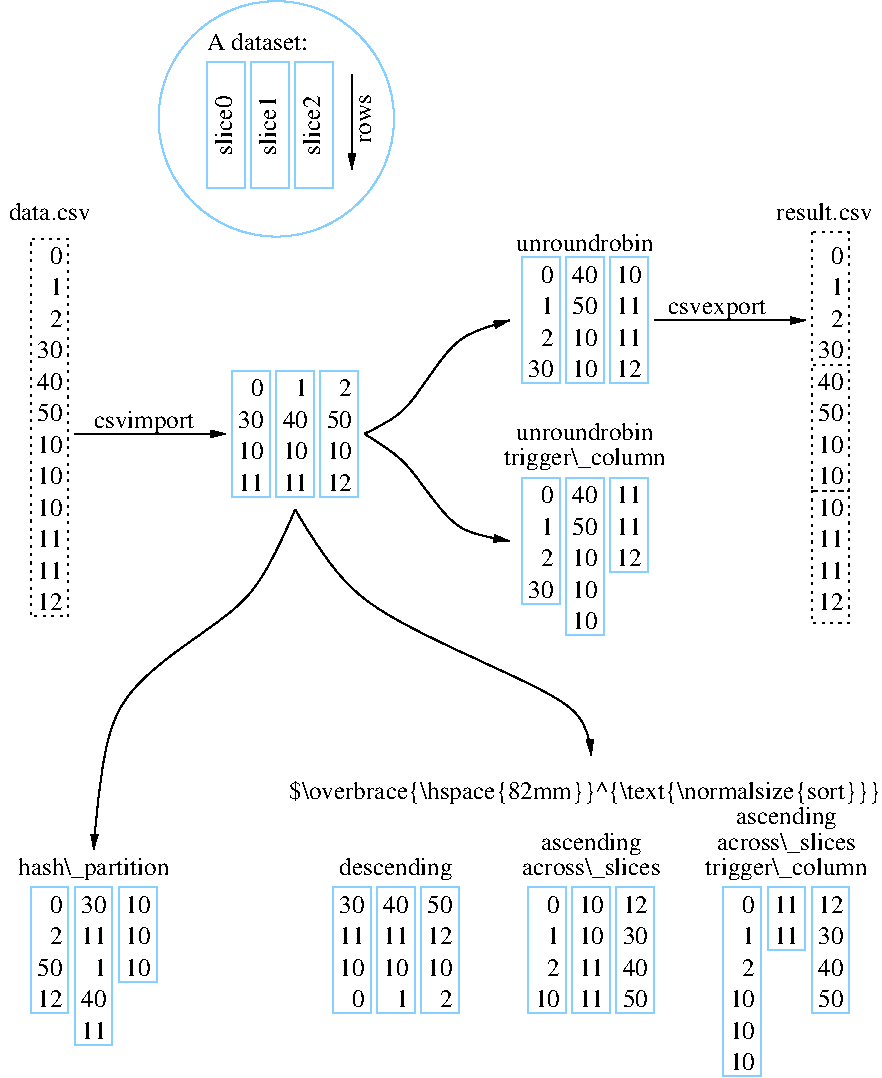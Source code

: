 #FIG 3.2  Produced by xfig version 3.2.6a
Landscape
Center
Metric
A4
100.00
Single
-2
1200 2
6 630 6615 1890 7965
6 810 6840 1080 7740
2 2 0 1 11 7 50 -1 -1 0.000 0 0 -1 0 0 5
	 810 6840 1080 6840 1080 7740 810 7740 810 6840
4 2 0 50 -1 0 12 0.0000 2 135 195 1035 7020   0\001
4 2 0 50 -1 0 12 0.0000 2 135 105 1035 7245 2\001
4 2 0 50 -1 0 12 0.0000 2 135 210 1035 7470 50\001
4 2 0 50 -1 0 12 0.0000 2 135 210 1035 7695 12\001
-6
6 1350 6840 1710 7515
2 2 0 1 11 7 50 -1 -1 0.000 0 0 -1 0 0 5
	 1440 6840 1710 6840 1710 7515 1440 7515 1440 6840
4 2 0 50 -1 0 12 0.0000 2 135 210 1665 7470 10\001
4 2 0 50 -1 0 12 0.0000 2 135 300 1665 7020   10\001
4 2 0 50 -1 0 12 0.0000 2 135 210 1665 7245 10\001
-6
2 2 0 1 11 7 50 -1 -1 0.000 0 0 -1 0 0 5
	 1125 6840 1395 6840 1395 7965 1125 7965 1125 6840
4 2 0 50 -1 0 12 0.0000 2 135 300 1350 7020   30\001
4 2 0 50 -1 0 12 0.0000 2 135 210 1350 7245 11\001
4 2 0 50 -1 0 12 0.0000 2 135 105 1350 7470 1\001
4 2 0 50 -1 0 12 0.0000 2 135 210 1350 7695 40\001
4 2 0 50 -1 0 12 0.0000 2 135 210 1350 7920 11\001
4 1 0 50 -1 0 12 0.0000 2 180 1245 1260 6750 hash\\_partition\001
-6
6 2250 3150 3150 4050
2 2 0 1 11 7 50 -1 -1 0.000 0 0 -1 0 0 5
	 2250 3150 2520 3150 2520 4050 2250 4050 2250 3150
2 2 0 1 11 7 50 -1 -1 0.000 0 0 -1 0 0 5
	 2565 3150 2835 3150 2835 4050 2565 4050 2565 3150
2 2 0 1 11 7 50 -1 -1 0.000 0 0 -1 0 0 5
	 2880 3150 3150 3150 3150 4050 2880 4050 2880 3150
4 2 0 50 -1 0 12 0.0000 2 135 195 2475 3330   0\001
4 2 0 50 -1 0 12 0.0000 2 135 210 2475 3555 30\001
4 2 0 50 -1 0 12 0.0000 2 135 210 2475 3780 10\001
4 2 0 50 -1 0 12 0.0000 2 135 210 2475 4005 11\001
4 2 0 50 -1 0 12 0.0000 2 135 210 2790 4005 11\001
4 2 0 50 -1 0 12 0.0000 2 135 195 2790 3330   1\001
4 2 0 50 -1 0 12 0.0000 2 135 210 2790 3555 40\001
4 2 0 50 -1 0 12 0.0000 2 135 210 2790 3780 10\001
4 2 0 50 -1 0 12 0.0000 2 135 210 3105 3780 10\001
4 2 0 50 -1 0 12 0.0000 2 135 195 3105 3330   2\001
4 2 0 50 -1 0 12 0.0000 2 135 210 3105 3555 50\001
4 2 0 50 -1 0 12 0.0000 2 135 210 3105 4005 12\001
-6
6 6075 1935 6885 4950
2 2 2 1 0 7 50 -1 -1 3.000 0 0 -1 0 0 5
	 6390 2160 6660 2160 6660 3105 6390 3105 6390 2160
2 2 2 1 0 7 50 -1 -1 3.000 0 0 -1 0 0 5
	 6390 4005 6660 4005 6660 4950 6390 4950 6390 4005
2 2 2 1 0 7 50 -1 -1 3.000 0 0 -1 0 0 5
	 6390 3105 6660 3105 6660 4005 6390 4005 6390 3105
4 1 0 50 -1 0 12 0.0000 2 135 765 6480 2070 result.csv\001
4 2 0 50 -1 0 12 0.0000 2 135 195 6615 2385   0\001
4 2 0 50 -1 0 12 0.0000 2 135 105 6615 2610 1\001
4 2 0 50 -1 0 12 0.0000 2 135 105 6615 2835 2\001
4 2 0 50 -1 0 12 0.0000 2 135 210 6615 3060 30\001
4 2 0 50 -1 0 12 0.0000 2 135 210 6615 3735 10\001
4 2 0 50 -1 0 12 0.0000 2 135 300 6615 3285   40\001
4 2 0 50 -1 0 12 0.0000 2 135 210 6615 3510 50\001
4 2 0 50 -1 0 12 0.0000 2 135 210 6615 3960 10\001
4 2 0 50 -1 0 12 0.0000 2 135 210 6615 4860 12\001
4 2 0 50 -1 0 12 0.0000 2 135 255 6615 4185  10\001
4 2 0 50 -1 0 12 0.0000 2 135 210 6615 4410 11\001
4 2 0 50 -1 0 12 0.0000 2 135 210 6615 4635 11\001
-6
6 5535 6255 6885 8190
6 5760 6840 6030 8190
2 2 0 1 11 7 50 -1 -1 0.000 0 0 -1 0 0 5
	 5760 6840 6030 6840 6030 8190 5760 8190 5760 6840
4 2 0 50 -1 0 12 0.0000 2 135 195 5985 7020   0\001
4 2 0 50 -1 0 12 0.0000 2 135 105 5985 7245 1\001
4 2 0 50 -1 0 12 0.0000 2 135 105 5985 7470 2\001
4 2 0 50 -1 0 12 0.0000 2 135 210 5985 7695 10\001
4 2 0 50 -1 0 12 0.0000 2 135 210 5985 7920 10\001
4 2 0 50 -1 0 12 0.0000 2 135 210 5985 8145 10\001
-6
6 6300 6840 6660 7740
2 2 0 1 11 7 50 -1 -1 0.000 0 0 -1 0 0 5
	 6390 6840 6660 6840 6660 7740 6390 7740 6390 6840
4 2 0 50 -1 0 12 0.0000 2 135 300 6615 7020   12\001
4 2 0 50 -1 0 12 0.0000 2 135 210 6615 7245 30\001
4 2 0 50 -1 0 12 0.0000 2 135 210 6615 7470 40\001
4 2 0 50 -1 0 12 0.0000 2 135 210 6615 7695 50\001
-6
2 2 0 1 11 7 50 -1 -1 0.000 0 0 -1 0 0 5
	 6075 6840 6345 6840 6345 7290 6075 7290 6075 6840
4 2 0 50 -1 0 12 0.0000 2 135 300 6300 7020   11\001
4 2 0 50 -1 0 12 0.0000 2 135 210 6300 7245 11\001
4 1 0 50 -1 0 12 0.0000 2 180 1320 6210 6750 trigger\\_column\001
4 1 0 50 -1 0 12 0.0000 2 165 1110 6210 6570 across\\_slices\001
4 1 0 50 -1 0 12 0.0000 2 180 825 6210 6390 ascending\001
-6
6 4230 6435 5400 7740
6 4365 6840 4635 7740
2 2 0 1 11 7 50 -1 -1 0.000 0 0 -1 0 0 5
	 4365 6840 4635 6840 4635 7740 4365 7740 4365 6840
4 2 0 50 -1 0 12 0.0000 2 135 195 4590 7020   0\001
4 2 0 50 -1 0 12 0.0000 2 135 105 4590 7245 1\001
4 2 0 50 -1 0 12 0.0000 2 135 105 4590 7470 2\001
4 2 0 50 -1 0 12 0.0000 2 135 210 4590 7695 10\001
-6
6 4905 6840 5265 7740
2 2 0 1 11 7 50 -1 -1 0.000 0 0 -1 0 0 5
	 4995 6840 5265 6840 5265 7740 4995 7740 4995 6840
4 2 0 50 -1 0 12 0.0000 2 135 300 5220 7020   12\001
4 2 0 50 -1 0 12 0.0000 2 135 210 5220 7245 30\001
4 2 0 50 -1 0 12 0.0000 2 135 210 5220 7470 40\001
4 2 0 50 -1 0 12 0.0000 2 135 210 5220 7695 50\001
-6
2 2 0 1 11 7 50 -1 -1 0.000 0 0 -1 0 0 5
	 4680 6840 4950 6840 4950 7740 4680 7740 4680 6840
4 2 0 50 -1 0 12 0.0000 2 135 210 4905 7470 11\001
4 2 0 50 -1 0 12 0.0000 2 135 300 4905 7020   10\001
4 2 0 50 -1 0 12 0.0000 2 135 210 4905 7245 10\001
4 2 0 50 -1 0 12 0.0000 2 135 210 4905 7695 11\001
4 1 0 50 -1 0 12 0.0000 2 165 1110 4815 6750 across\\_slices\001
4 1 0 50 -1 0 12 0.0000 2 180 825 4815 6570 ascending\001
-6
6 2880 6615 3915 7740
6 2880 6840 3240 7740
2 2 0 1 11 7 50 -1 -1 0.000 0 0 -1 0 0 5
	 2970 6840 3240 6840 3240 7740 2970 7740 2970 6840
4 2 0 50 -1 0 12 0.0000 2 135 210 3195 7470 10\001
4 2 0 50 -1 0 12 0.0000 2 135 300 3195 7020   30\001
4 2 0 50 -1 0 12 0.0000 2 135 210 3195 7245 11\001
4 2 0 50 -1 0 12 0.0000 2 135 105 3195 7695 0\001
-6
6 3510 6840 3870 7740
2 2 0 1 11 7 50 -1 -1 0.000 0 0 -1 0 0 5
	 3600 6840 3870 6840 3870 7740 3600 7740 3600 6840
4 2 0 50 -1 0 12 0.0000 2 135 210 3825 7470 10\001
4 2 0 50 -1 0 12 0.0000 2 135 300 3825 7020   50\001
4 2 0 50 -1 0 12 0.0000 2 135 210 3825 7245 12\001
4 2 0 50 -1 0 12 0.0000 2 135 105 3825 7695 2\001
-6
2 2 0 1 11 7 50 -1 -1 0.000 0 0 -1 0 0 5
	 3285 6840 3555 6840 3555 7740 3285 7740 3285 6840
4 2 0 50 -1 0 12 0.0000 2 135 210 3510 7470 10\001
4 2 0 50 -1 0 12 0.0000 2 135 300 3510 7020   40\001
4 2 0 50 -1 0 12 0.0000 2 135 210 3510 7245 11\001
4 2 0 50 -1 0 12 0.0000 2 135 105 3510 7695 1\001
4 1 0 50 -1 0 12 0.0000 2 180 930 3420 6750 descending\001
-6
6 4185 2160 5355 3240
6 4320 2340 4590 3240
2 2 0 1 11 7 50 -1 -1 0.000 0 0 -1 0 0 5
	 4320 2340 4590 2340 4590 3240 4320 3240 4320 2340
4 2 0 50 -1 0 12 0.0000 2 135 195 4545 2520   0\001
4 2 0 50 -1 0 12 0.0000 2 135 105 4545 2745 1\001
4 2 0 50 -1 0 12 0.0000 2 135 105 4545 2970 2\001
4 2 0 50 -1 0 12 0.0000 2 135 210 4545 3195 30\001
-6
6 4905 2340 5220 3240
2 2 0 1 11 7 50 -1 -1 0.000 0 0 -1 0 0 5
	 4950 2340 5220 2340 5220 3240 4950 3240 4950 2340
4 2 0 50 -1 0 12 0.0000 2 135 210 5175 3195 12\001
4 2 0 50 -1 0 12 0.0000 2 135 255 5175 2520  10\001
4 2 0 50 -1 0 12 0.0000 2 135 210 5175 2745 11\001
4 2 0 50 -1 0 12 0.0000 2 135 210 5175 2970 11\001
-6
2 2 0 1 11 7 50 -1 -1 0.000 0 0 -1 0 0 5
	 4635 2340 4905 2340 4905 3240 4635 3240 4635 2340
4 2 0 50 -1 0 12 0.0000 2 135 210 4860 2970 10\001
4 2 0 50 -1 0 12 0.0000 2 135 300 4860 2520   40\001
4 2 0 50 -1 0 12 0.0000 2 135 210 4860 2745 50\001
4 2 0 50 -1 0 12 0.0000 2 135 210 4860 3195 10\001
4 1 0 50 -1 0 12 0.0000 2 135 1125 4770 2295 unroundrobin\001
-6
6 4095 3510 5445 5040
6 4320 3915 4590 4815
2 2 0 1 11 7 50 -1 -1 0.000 0 0 -1 0 0 5
	 4320 3915 4590 3915 4590 4815 4320 4815 4320 3915
4 2 0 50 -1 0 12 0.0000 2 135 195 4545 4095   0\001
4 2 0 50 -1 0 12 0.0000 2 135 105 4545 4320 1\001
4 2 0 50 -1 0 12 0.0000 2 135 105 4545 4545 2\001
4 2 0 50 -1 0 12 0.0000 2 135 210 4545 4770 30\001
4 2 0 50 -1 0 12 0.0000 2 135 195 4545 4095   0\001
4 2 0 50 -1 0 12 0.0000 2 135 105 4545 4320 1\001
4 2 0 50 -1 0 12 0.0000 2 135 105 4545 4545 2\001
4 2 0 50 -1 0 12 0.0000 2 135 210 4545 4770 30\001
-6
2 2 0 1 11 7 50 -1 -1 0.000 0 0 -1 0 0 5
	 4635 3915 4905 3915 4905 5040 4635 5040 4635 3915
2 2 0 1 11 7 50 -1 -1 0.000 0 0 -1 0 0 5
	 4950 3915 5220 3915 5220 4590 4950 4590 4950 3915
4 2 0 50 -1 0 12 0.0000 2 135 210 4860 4545 10\001
4 2 0 50 -1 0 12 0.0000 2 135 300 4860 4095   40\001
4 2 0 50 -1 0 12 0.0000 2 135 210 4860 4320 50\001
4 2 0 50 -1 0 12 0.0000 2 135 210 4860 4770 10\001
4 2 0 50 -1 0 12 0.0000 2 135 210 4860 4995 10\001
4 1 0 50 -1 0 12 0.0000 2 135 1125 4770 3645 unroundrobin\001
4 1 0 50 -1 0 12 0.0000 2 180 1320 4770 3825 trigger\\_column\001
4 2 0 50 -1 0 12 0.0000 2 135 210 5175 4320 11\001
4 2 0 50 -1 0 12 0.0000 2 135 255 5175 4095  11\001
4 2 0 50 -1 0 12 0.0000 2 135 210 5175 4545 12\001
-6
1 3 0 1 11 7 50 -1 -1 0.000 1 0.0000 2565 1350 841 841 2565 1350 3406 1350
2 1 0 1 0 7 50 -1 -1 3.000 0 0 -1 1 0 2
	1 1 1.00 45.00 90.00
	 1125 3600 2205 3600
2 2 2 1 0 7 50 -1 -1 3.000 0 0 -1 0 0 5
	 810 2205 1080 2205 1080 4905 810 4905 810 2205
2 1 0 1 0 7 50 -1 -1 3.000 0 0 -1 1 0 2
	1 1 1.00 45.00 90.00
	 5265 2790 6345 2790
2 2 0 1 11 7 50 -1 -1 0.000 0 0 -1 0 0 5
	 2070 945 2340 945 2340 1845 2070 1845 2070 945
2 2 0 1 11 7 50 -1 -1 0.000 0 0 -1 0 0 5
	 2385 945 2655 945 2655 1845 2385 1845 2385 945
2 2 0 1 11 7 50 -1 -1 0.000 0 0 -1 0 0 5
	 2700 945 2970 945 2970 1845 2700 1845 2700 945
2 1 0 1 0 7 50 -1 -1 3.000 0 0 -1 1 0 2
	1 1 1.00 45.00 90.00
	 3105 1035 3105 1710
3 0 0 1 0 7 50 -1 -1 3.000 0 1 0 4
	1 1 1.00 45.00 90.00
	 3195 3600 3510 3465 3825 2880 4230 2790
	 0.000 1.000 1.000 0.000
3 0 0 1 0 7 50 -1 -1 3.000 0 1 0 4
	1 1 1.00 45.00 90.00
	 3195 3600 3510 3780 3825 4320 4230 4365
	 0.000 1.000 1.000 0.000
3 0 0 1 0 7 50 -1 -1 3.000 0 1 0 4
	1 1 1.00 45.00 90.00
	 2700 4140 2430 4860 1305 5400 1260 6570
	 0.000 1.000 1.000 0.000
3 0 0 1 0 7 50 -1 -1 3.000 0 1 0 4
	1 1 1.00 45.00 90.00
	 2700 4140 3060 4860 4860 5535 4815 5895
	 0.000 1.000 1.000 0.000
4 1 0 50 -1 0 12 0.0000 2 135 660 945 2070 data.csv\001
4 2 0 50 -1 0 12 0.0000 2 135 105 1035 2385 0\001
4 2 0 50 -1 0 12 0.0000 2 135 105 1035 2610 1\001
4 2 0 50 -1 0 12 0.0000 2 135 105 1035 2835 2\001
4 2 0 50 -1 0 12 0.0000 2 135 210 1035 3060 30\001
4 2 0 50 -1 0 12 0.0000 2 135 210 1035 3285 40\001
4 2 0 50 -1 0 12 0.0000 2 135 210 1035 3510 50\001
4 2 0 50 -1 0 12 0.0000 2 135 210 1035 3735 10\001
4 2 0 50 -1 0 12 0.0000 2 135 210 1035 3960 10\001
4 2 0 50 -1 0 12 0.0000 2 135 210 1035 4185 10\001
4 2 0 50 -1 0 12 0.0000 2 135 210 1035 4410 11\001
4 2 0 50 -1 0 12 0.0000 2 135 210 1035 4635 11\001
4 2 0 50 -1 0 12 0.0000 2 135 210 1035 4860 12\001
4 1 0 50 -1 0 12 0.0000 2 180 810 1620 3555 csvimport\001
4 1 0 50 -1 0 12 0.0000 2 165 795 5715 2745 csvexport\001
4 1 0 50 -1 0 12 1.5708 2 135 480 2250 1395 slice0\001
4 1 0 50 -1 0 12 1.5708 2 135 480 2565 1395 slice1\001
4 1 0 50 -1 0 12 1.5708 2 135 480 2880 1395 slice2\001
4 0 0 50 -1 0 12 0.0000 2 135 810 2070 855 A dataset:\001
4 1 0 50 -1 0 12 1.5708 2 90 375 3240 1350 rows\001
4 1 0 50 -1 0 12 0.0000 2 195 4800 4815 6210 $\\overbrace{\\hspace{82mm}}^{\\text{\\normalsize{sort}}}$\001
